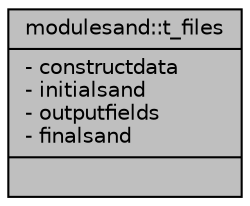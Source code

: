 digraph "modulesand::t_files"
{
 // LATEX_PDF_SIZE
  edge [fontname="Helvetica",fontsize="10",labelfontname="Helvetica",labelfontsize="10"];
  node [fontname="Helvetica",fontsize="10",shape=record];
  Node1 [label="{modulesand::t_files\n|- constructdata\l- initialsand\l- outputfields\l- finalsand\l|}",height=0.2,width=0.4,color="black", fillcolor="grey75", style="filled", fontcolor="black",tooltip=" "];
}
